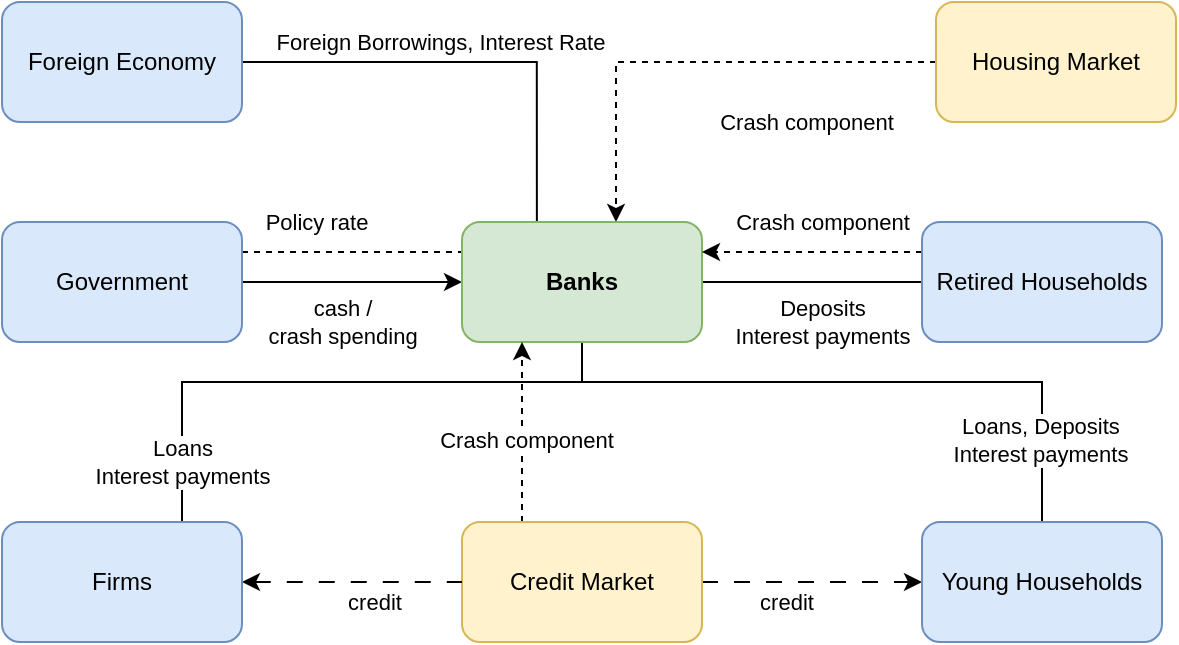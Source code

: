 <mxfile version="22.0.6" type="github">
  <diagram name="Page-1" id="PtOdQVqpJZ51PUlrXgOs">
    <mxGraphModel dx="1050" dy="530" grid="1" gridSize="10" guides="1" tooltips="1" connect="1" arrows="1" fold="1" page="1" pageScale="1" pageWidth="850" pageHeight="1100" math="0" shadow="0">
      <root>
        <mxCell id="0" />
        <mxCell id="1" parent="0" />
        <mxCell id="gkyQBocSlqGiIfZizpzs-31" style="edgeStyle=orthogonalEdgeStyle;rounded=0;orthogonalLoop=1;jettySize=auto;html=1;entryX=0;entryY=0.5;entryDx=0;entryDy=0;" edge="1" parent="1" source="gkyQBocSlqGiIfZizpzs-1" target="gkyQBocSlqGiIfZizpzs-26">
          <mxGeometry relative="1" as="geometry" />
        </mxCell>
        <mxCell id="gkyQBocSlqGiIfZizpzs-32" value="cash / &lt;br&gt;crash spending" style="edgeLabel;html=1;align=center;verticalAlign=middle;resizable=0;points=[];" vertex="1" connectable="0" parent="gkyQBocSlqGiIfZizpzs-31">
          <mxGeometry x="0.04" y="-2" relative="1" as="geometry">
            <mxPoint x="-7" y="18" as="offset" />
          </mxGeometry>
        </mxCell>
        <mxCell id="gkyQBocSlqGiIfZizpzs-49" style="edgeStyle=orthogonalEdgeStyle;rounded=0;orthogonalLoop=1;jettySize=auto;html=1;entryX=0;entryY=0.25;entryDx=0;entryDy=0;exitX=1;exitY=0.25;exitDx=0;exitDy=0;dashed=1;endArrow=none;endFill=0;" edge="1" parent="1" source="gkyQBocSlqGiIfZizpzs-1" target="gkyQBocSlqGiIfZizpzs-26">
          <mxGeometry relative="1" as="geometry" />
        </mxCell>
        <mxCell id="gkyQBocSlqGiIfZizpzs-50" value="Policy rate" style="edgeLabel;html=1;align=center;verticalAlign=middle;resizable=0;points=[];" vertex="1" connectable="0" parent="gkyQBocSlqGiIfZizpzs-49">
          <mxGeometry x="-0.018" y="-1" relative="1" as="geometry">
            <mxPoint x="-17" y="-16" as="offset" />
          </mxGeometry>
        </mxCell>
        <mxCell id="gkyQBocSlqGiIfZizpzs-1" value="Government" style="rounded=1;whiteSpace=wrap;html=1;fillColor=#dae8fc;strokeColor=#6c8ebf;" vertex="1" parent="1">
          <mxGeometry x="93" y="120" width="120" height="60" as="geometry" />
        </mxCell>
        <mxCell id="gkyQBocSlqGiIfZizpzs-47" style="edgeStyle=orthogonalEdgeStyle;rounded=0;orthogonalLoop=1;jettySize=auto;html=1;dashed=1;" edge="1" parent="1" source="gkyQBocSlqGiIfZizpzs-7" target="gkyQBocSlqGiIfZizpzs-26">
          <mxGeometry relative="1" as="geometry">
            <Array as="points">
              <mxPoint x="400" y="40" />
            </Array>
          </mxGeometry>
        </mxCell>
        <mxCell id="gkyQBocSlqGiIfZizpzs-48" value="Crash component" style="edgeLabel;html=1;align=center;verticalAlign=middle;resizable=0;points=[];" vertex="1" connectable="0" parent="gkyQBocSlqGiIfZizpzs-47">
          <mxGeometry x="-0.28" y="-1" relative="1" as="geometry">
            <mxPoint x="21" y="31" as="offset" />
          </mxGeometry>
        </mxCell>
        <mxCell id="gkyQBocSlqGiIfZizpzs-7" value="Housing Market" style="rounded=1;whiteSpace=wrap;html=1;fillColor=#fff2cc;strokeColor=#d6b656;" vertex="1" parent="1">
          <mxGeometry x="560" y="10" width="120" height="60" as="geometry" />
        </mxCell>
        <mxCell id="gkyQBocSlqGiIfZizpzs-51" style="edgeStyle=orthogonalEdgeStyle;rounded=0;orthogonalLoop=1;jettySize=auto;html=1;entryX=0.312;entryY=-0.007;entryDx=0;entryDy=0;entryPerimeter=0;endArrow=none;endFill=0;" edge="1" parent="1" source="gkyQBocSlqGiIfZizpzs-18" target="gkyQBocSlqGiIfZizpzs-26">
          <mxGeometry relative="1" as="geometry">
            <Array as="points">
              <mxPoint x="360" y="40" />
            </Array>
          </mxGeometry>
        </mxCell>
        <mxCell id="gkyQBocSlqGiIfZizpzs-52" value="Foreign Borrowings, Interest Rate" style="edgeLabel;html=1;align=center;verticalAlign=middle;resizable=0;points=[];" vertex="1" connectable="0" parent="gkyQBocSlqGiIfZizpzs-51">
          <mxGeometry x="-0.063" y="2" relative="1" as="geometry">
            <mxPoint x="-8" y="-8" as="offset" />
          </mxGeometry>
        </mxCell>
        <mxCell id="gkyQBocSlqGiIfZizpzs-18" value="Foreign Economy" style="rounded=1;whiteSpace=wrap;html=1;fillColor=#dae8fc;strokeColor=#6c8ebf;" vertex="1" parent="1">
          <mxGeometry x="93" y="10" width="120" height="60" as="geometry" />
        </mxCell>
        <mxCell id="gkyQBocSlqGiIfZizpzs-35" style="edgeStyle=orthogonalEdgeStyle;rounded=0;orthogonalLoop=1;jettySize=auto;html=1;endArrow=none;endFill=0;entryX=0.5;entryY=0;entryDx=0;entryDy=0;" edge="1" parent="1" source="gkyQBocSlqGiIfZizpzs-26" target="gkyQBocSlqGiIfZizpzs-30">
          <mxGeometry relative="1" as="geometry">
            <Array as="points">
              <mxPoint x="383" y="200" />
              <mxPoint x="183" y="200" />
            </Array>
          </mxGeometry>
        </mxCell>
        <mxCell id="gkyQBocSlqGiIfZizpzs-39" value="Loans&lt;br&gt;Interest payments" style="edgeLabel;html=1;align=center;verticalAlign=middle;resizable=0;points=[];" vertex="1" connectable="0" parent="gkyQBocSlqGiIfZizpzs-35">
          <mxGeometry x="0.632" y="1" relative="1" as="geometry">
            <mxPoint x="-1" y="-1" as="offset" />
          </mxGeometry>
        </mxCell>
        <mxCell id="gkyQBocSlqGiIfZizpzs-38" style="edgeStyle=orthogonalEdgeStyle;rounded=0;orthogonalLoop=1;jettySize=auto;html=1;endArrow=none;endFill=0;" edge="1" parent="1" source="gkyQBocSlqGiIfZizpzs-26" target="gkyQBocSlqGiIfZizpzs-28">
          <mxGeometry relative="1" as="geometry">
            <Array as="points">
              <mxPoint x="383" y="200" />
              <mxPoint x="613" y="200" />
            </Array>
          </mxGeometry>
        </mxCell>
        <mxCell id="gkyQBocSlqGiIfZizpzs-40" value="Loans, Deposits&lt;br&gt;Interest payments" style="edgeLabel;html=1;align=center;verticalAlign=middle;resizable=0;points=[];" vertex="1" connectable="0" parent="gkyQBocSlqGiIfZizpzs-38">
          <mxGeometry x="0.745" y="-1" relative="1" as="geometry">
            <mxPoint as="offset" />
          </mxGeometry>
        </mxCell>
        <mxCell id="gkyQBocSlqGiIfZizpzs-41" style="edgeStyle=orthogonalEdgeStyle;rounded=0;orthogonalLoop=1;jettySize=auto;html=1;entryX=0;entryY=0.5;entryDx=0;entryDy=0;endArrow=none;endFill=0;" edge="1" parent="1" source="gkyQBocSlqGiIfZizpzs-26" target="gkyQBocSlqGiIfZizpzs-29">
          <mxGeometry relative="1" as="geometry" />
        </mxCell>
        <mxCell id="gkyQBocSlqGiIfZizpzs-42" value="Deposits&lt;br&gt;Interest payments" style="edgeLabel;html=1;align=center;verticalAlign=middle;resizable=0;points=[];" vertex="1" connectable="0" parent="gkyQBocSlqGiIfZizpzs-41">
          <mxGeometry x="0.124" y="-1" relative="1" as="geometry">
            <mxPoint x="-2" y="19" as="offset" />
          </mxGeometry>
        </mxCell>
        <mxCell id="gkyQBocSlqGiIfZizpzs-26" value="&lt;b&gt;Banks&lt;/b&gt;" style="rounded=1;whiteSpace=wrap;html=1;fillColor=#d5e8d4;strokeColor=#82b366;" vertex="1" parent="1">
          <mxGeometry x="323" y="120" width="120" height="60" as="geometry" />
        </mxCell>
        <mxCell id="gkyQBocSlqGiIfZizpzs-36" style="edgeStyle=orthogonalEdgeStyle;rounded=0;orthogonalLoop=1;jettySize=auto;html=1;entryX=0;entryY=0.5;entryDx=0;entryDy=0;dashed=1;dashPattern=8 8;" edge="1" parent="1" source="gkyQBocSlqGiIfZizpzs-27" target="gkyQBocSlqGiIfZizpzs-28">
          <mxGeometry relative="1" as="geometry" />
        </mxCell>
        <mxCell id="gkyQBocSlqGiIfZizpzs-37" value="credit" style="edgeLabel;html=1;align=center;verticalAlign=middle;resizable=0;points=[];" vertex="1" connectable="0" parent="gkyQBocSlqGiIfZizpzs-36">
          <mxGeometry x="-0.205" y="3" relative="1" as="geometry">
            <mxPoint x="-2" y="13" as="offset" />
          </mxGeometry>
        </mxCell>
        <mxCell id="gkyQBocSlqGiIfZizpzs-43" style="edgeStyle=orthogonalEdgeStyle;rounded=0;orthogonalLoop=1;jettySize=auto;html=1;entryX=0.25;entryY=1;entryDx=0;entryDy=0;exitX=0.25;exitY=0;exitDx=0;exitDy=0;dashed=1;" edge="1" parent="1" source="gkyQBocSlqGiIfZizpzs-27" target="gkyQBocSlqGiIfZizpzs-26">
          <mxGeometry relative="1" as="geometry" />
        </mxCell>
        <mxCell id="gkyQBocSlqGiIfZizpzs-44" value="Crash component" style="edgeLabel;html=1;align=center;verticalAlign=middle;resizable=0;points=[];" vertex="1" connectable="0" parent="gkyQBocSlqGiIfZizpzs-43">
          <mxGeometry x="-0.093" y="-2" relative="1" as="geometry">
            <mxPoint as="offset" />
          </mxGeometry>
        </mxCell>
        <mxCell id="gkyQBocSlqGiIfZizpzs-27" value="Credit Market" style="rounded=1;whiteSpace=wrap;html=1;fillColor=#fff2cc;strokeColor=#d6b656;" vertex="1" parent="1">
          <mxGeometry x="323" y="270" width="120" height="60" as="geometry" />
        </mxCell>
        <mxCell id="gkyQBocSlqGiIfZizpzs-28" value="Young Households" style="rounded=1;whiteSpace=wrap;html=1;fillColor=#dae8fc;strokeColor=#6c8ebf;" vertex="1" parent="1">
          <mxGeometry x="553" y="270" width="120" height="60" as="geometry" />
        </mxCell>
        <mxCell id="gkyQBocSlqGiIfZizpzs-45" style="edgeStyle=orthogonalEdgeStyle;rounded=0;orthogonalLoop=1;jettySize=auto;html=1;entryX=1;entryY=0.25;entryDx=0;entryDy=0;exitX=0;exitY=0.25;exitDx=0;exitDy=0;dashed=1;" edge="1" parent="1" source="gkyQBocSlqGiIfZizpzs-29" target="gkyQBocSlqGiIfZizpzs-26">
          <mxGeometry relative="1" as="geometry" />
        </mxCell>
        <mxCell id="gkyQBocSlqGiIfZizpzs-46" value="Crash component" style="edgeLabel;html=1;align=center;verticalAlign=middle;resizable=0;points=[];" vertex="1" connectable="0" parent="gkyQBocSlqGiIfZizpzs-45">
          <mxGeometry x="0.185" y="-3" relative="1" as="geometry">
            <mxPoint x="15" y="-12" as="offset" />
          </mxGeometry>
        </mxCell>
        <mxCell id="gkyQBocSlqGiIfZizpzs-29" value="Retired Households" style="rounded=1;whiteSpace=wrap;html=1;fillColor=#dae8fc;strokeColor=#6c8ebf;" vertex="1" parent="1">
          <mxGeometry x="553" y="120" width="120" height="60" as="geometry" />
        </mxCell>
        <mxCell id="gkyQBocSlqGiIfZizpzs-33" style="edgeStyle=orthogonalEdgeStyle;rounded=0;orthogonalLoop=1;jettySize=auto;html=1;entryX=0;entryY=0.5;entryDx=0;entryDy=0;dashed=1;dashPattern=8 8;endArrow=none;endFill=0;startArrow=classic;startFill=1;" edge="1" parent="1" source="gkyQBocSlqGiIfZizpzs-30" target="gkyQBocSlqGiIfZizpzs-27">
          <mxGeometry relative="1" as="geometry" />
        </mxCell>
        <mxCell id="gkyQBocSlqGiIfZizpzs-34" value="credit" style="edgeLabel;html=1;align=center;verticalAlign=middle;resizable=0;points=[];" vertex="1" connectable="0" parent="gkyQBocSlqGiIfZizpzs-33">
          <mxGeometry x="0.042" y="4" relative="1" as="geometry">
            <mxPoint x="8" y="14" as="offset" />
          </mxGeometry>
        </mxCell>
        <mxCell id="gkyQBocSlqGiIfZizpzs-30" value="Firms" style="rounded=1;whiteSpace=wrap;html=1;fillColor=#dae8fc;strokeColor=#6c8ebf;" vertex="1" parent="1">
          <mxGeometry x="93" y="270" width="120" height="60" as="geometry" />
        </mxCell>
      </root>
    </mxGraphModel>
  </diagram>
</mxfile>
